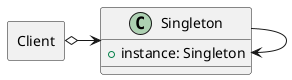 @startuml Singleton

rectangle Client {
}

class Singleton {
  + instance: Singleton
}

Client o-> Singleton
Singleton --> Singleton

@enduml